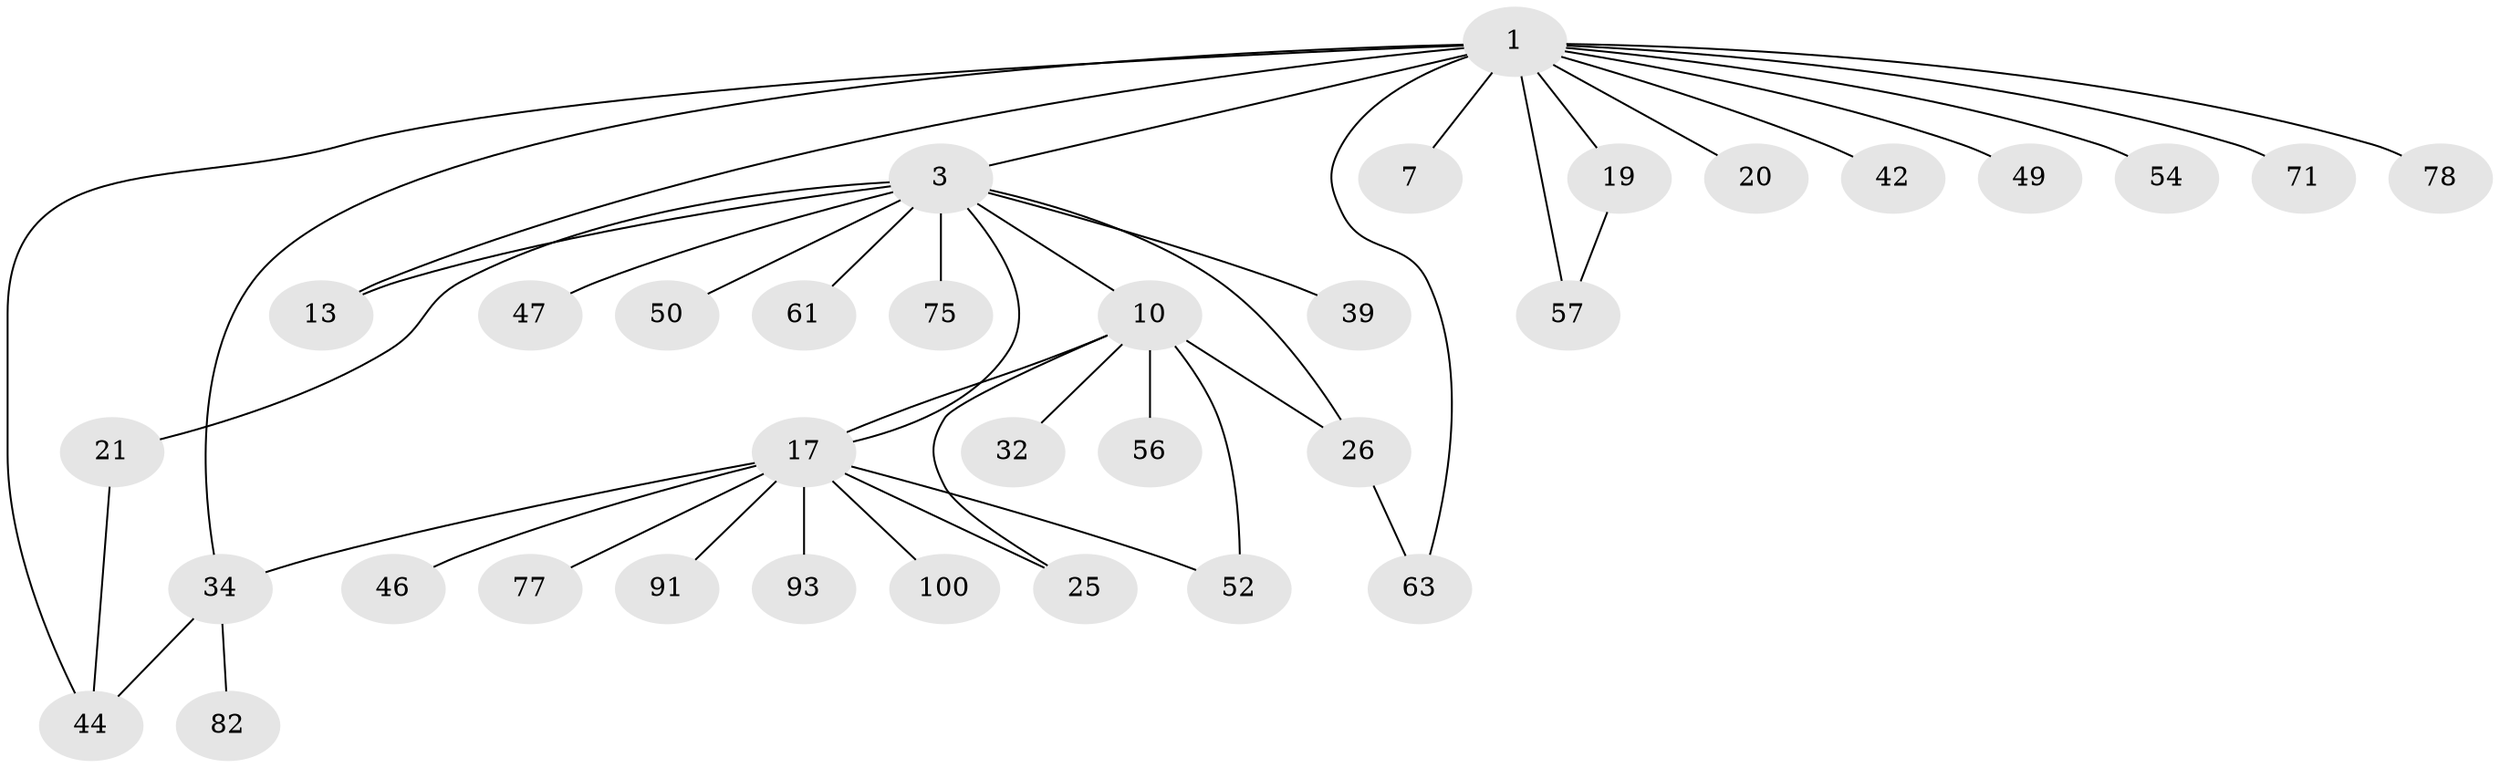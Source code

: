 // original degree distribution, {3: 0.22549019607843138, 5: 0.0392156862745098, 7: 0.029411764705882353, 2: 0.2647058823529412, 4: 0.06862745098039216, 1: 0.37254901960784315}
// Generated by graph-tools (version 1.1) at 2025/16/03/04/25 18:16:56]
// undirected, 34 vertices, 43 edges
graph export_dot {
graph [start="1"]
  node [color=gray90,style=filled];
  1 [super="+18+2+29"];
  3 [super="+4+12+101+8+24+9"];
  7 [super="+15"];
  10 [super="+28+58+60+80+22+67"];
  13 [super="+36+85"];
  17 [super="+30+27+40"];
  19 [super="+64+31"];
  20;
  21 [super="+69"];
  25;
  26;
  32 [super="+41+38"];
  34 [super="+59"];
  39;
  42 [super="+90"];
  44 [super="+53"];
  46 [super="+68"];
  47;
  49;
  50 [super="+72"];
  52 [super="+86"];
  54;
  56;
  57;
  61 [super="+62"];
  63 [super="+70"];
  71;
  75 [super="+97+98"];
  77;
  78;
  82;
  91;
  93;
  100;
  1 -- 34;
  1 -- 3;
  1 -- 7;
  1 -- 71;
  1 -- 42;
  1 -- 44;
  1 -- 13 [weight=2];
  1 -- 49;
  1 -- 19;
  1 -- 20;
  1 -- 57 [weight=2];
  1 -- 63;
  1 -- 54;
  1 -- 78;
  3 -- 61;
  3 -- 17;
  3 -- 50;
  3 -- 39;
  3 -- 26;
  3 -- 75;
  3 -- 47;
  3 -- 21;
  3 -- 10;
  3 -- 13;
  10 -- 32;
  10 -- 52;
  10 -- 17 [weight=2];
  10 -- 26;
  10 -- 56;
  10 -- 25;
  17 -- 93;
  17 -- 91;
  17 -- 77;
  17 -- 46;
  17 -- 52;
  17 -- 25;
  17 -- 34;
  17 -- 100;
  19 -- 57;
  21 -- 44;
  26 -- 63;
  34 -- 44;
  34 -- 82;
}
